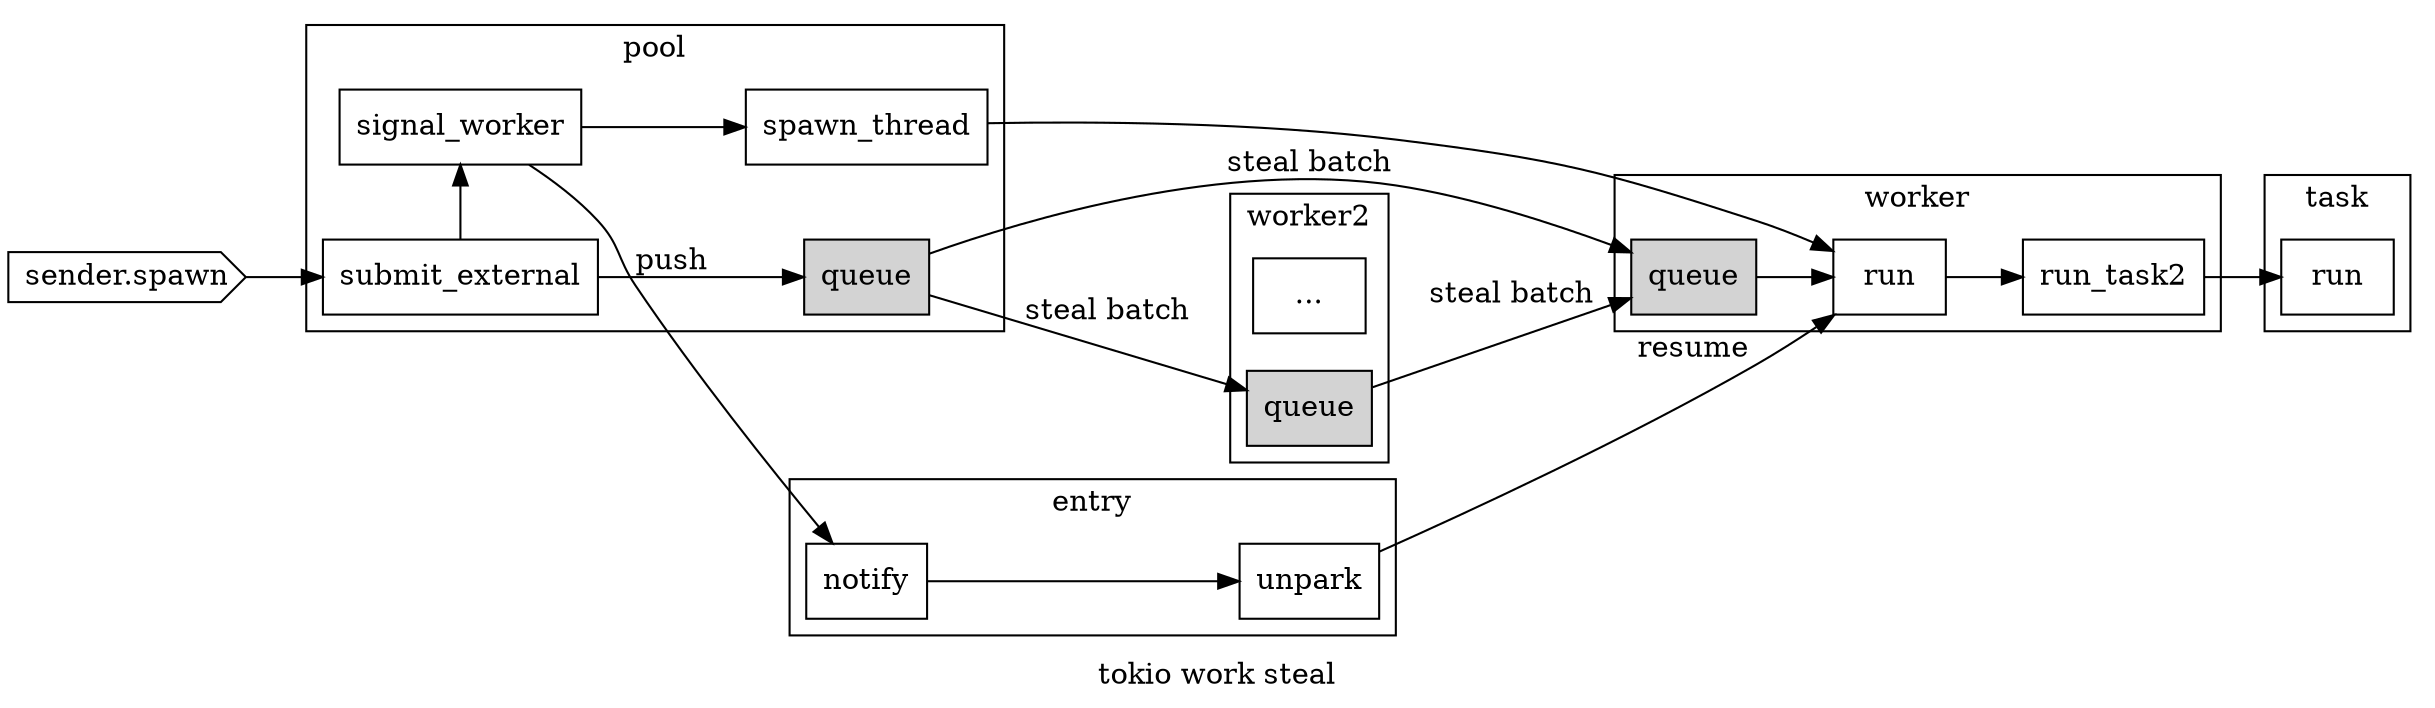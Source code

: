 //
// worker-steal.dot
//
// Created on 27-09-2019 by xieyu
//
digraph worksteal{
  label="tokio work steal";
  rankdir=LR;
  node[shape="box"];

  sender_spawn[label="sender.spawn"; shape="cds"];

  subgraph cluster_pool {
    label = pool

    pool_queue[label=queue;style=filled;];
    submit_external -> signal_worker -> spawn_thread;
    submit_external -> pool_queue[label="push"];
    {rank=same; submit_external;signal_worker}
  }

  subgraph cluster_worker {
    label = worker;
    worker_run[label="run"]
    worker_queue[label="queue";style=filled];
    worker_queue -> worker_run -> run_task2;
  }

  subgraph cluster_worker2 {
    label = worker2;
    other[label="..."]
    worker_queue2[label="queue";style=filled];
  }

  subgraph cluster_entry{
    label = entry;
    notify -> unpark;
  }

  subgraph cluster_task {
    label= task;
    task_run[label="run"];
  }

  sender_spawn -> submit_external;
  signal_worker -> notify;
  spawn_thread -> worker_run;

  pool_queue -> worker_queue[label="steal batch";];
  worker_queue2 -> worker_queue[label="steal batch"];
  pool_queue -> worker_queue2[label="steal batch"];

  unpark -> worker_run[label="resume"];
  run_task2 -> task_run;
}
